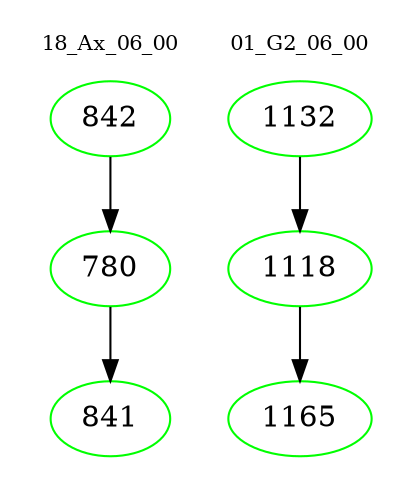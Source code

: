 digraph{
subgraph cluster_0 {
color = white
label = "18_Ax_06_00";
fontsize=10;
T0_842 [label="842", color="green"]
T0_842 -> T0_780 [color="black"]
T0_780 [label="780", color="green"]
T0_780 -> T0_841 [color="black"]
T0_841 [label="841", color="green"]
}
subgraph cluster_1 {
color = white
label = "01_G2_06_00";
fontsize=10;
T1_1132 [label="1132", color="green"]
T1_1132 -> T1_1118 [color="black"]
T1_1118 [label="1118", color="green"]
T1_1118 -> T1_1165 [color="black"]
T1_1165 [label="1165", color="green"]
}
}
